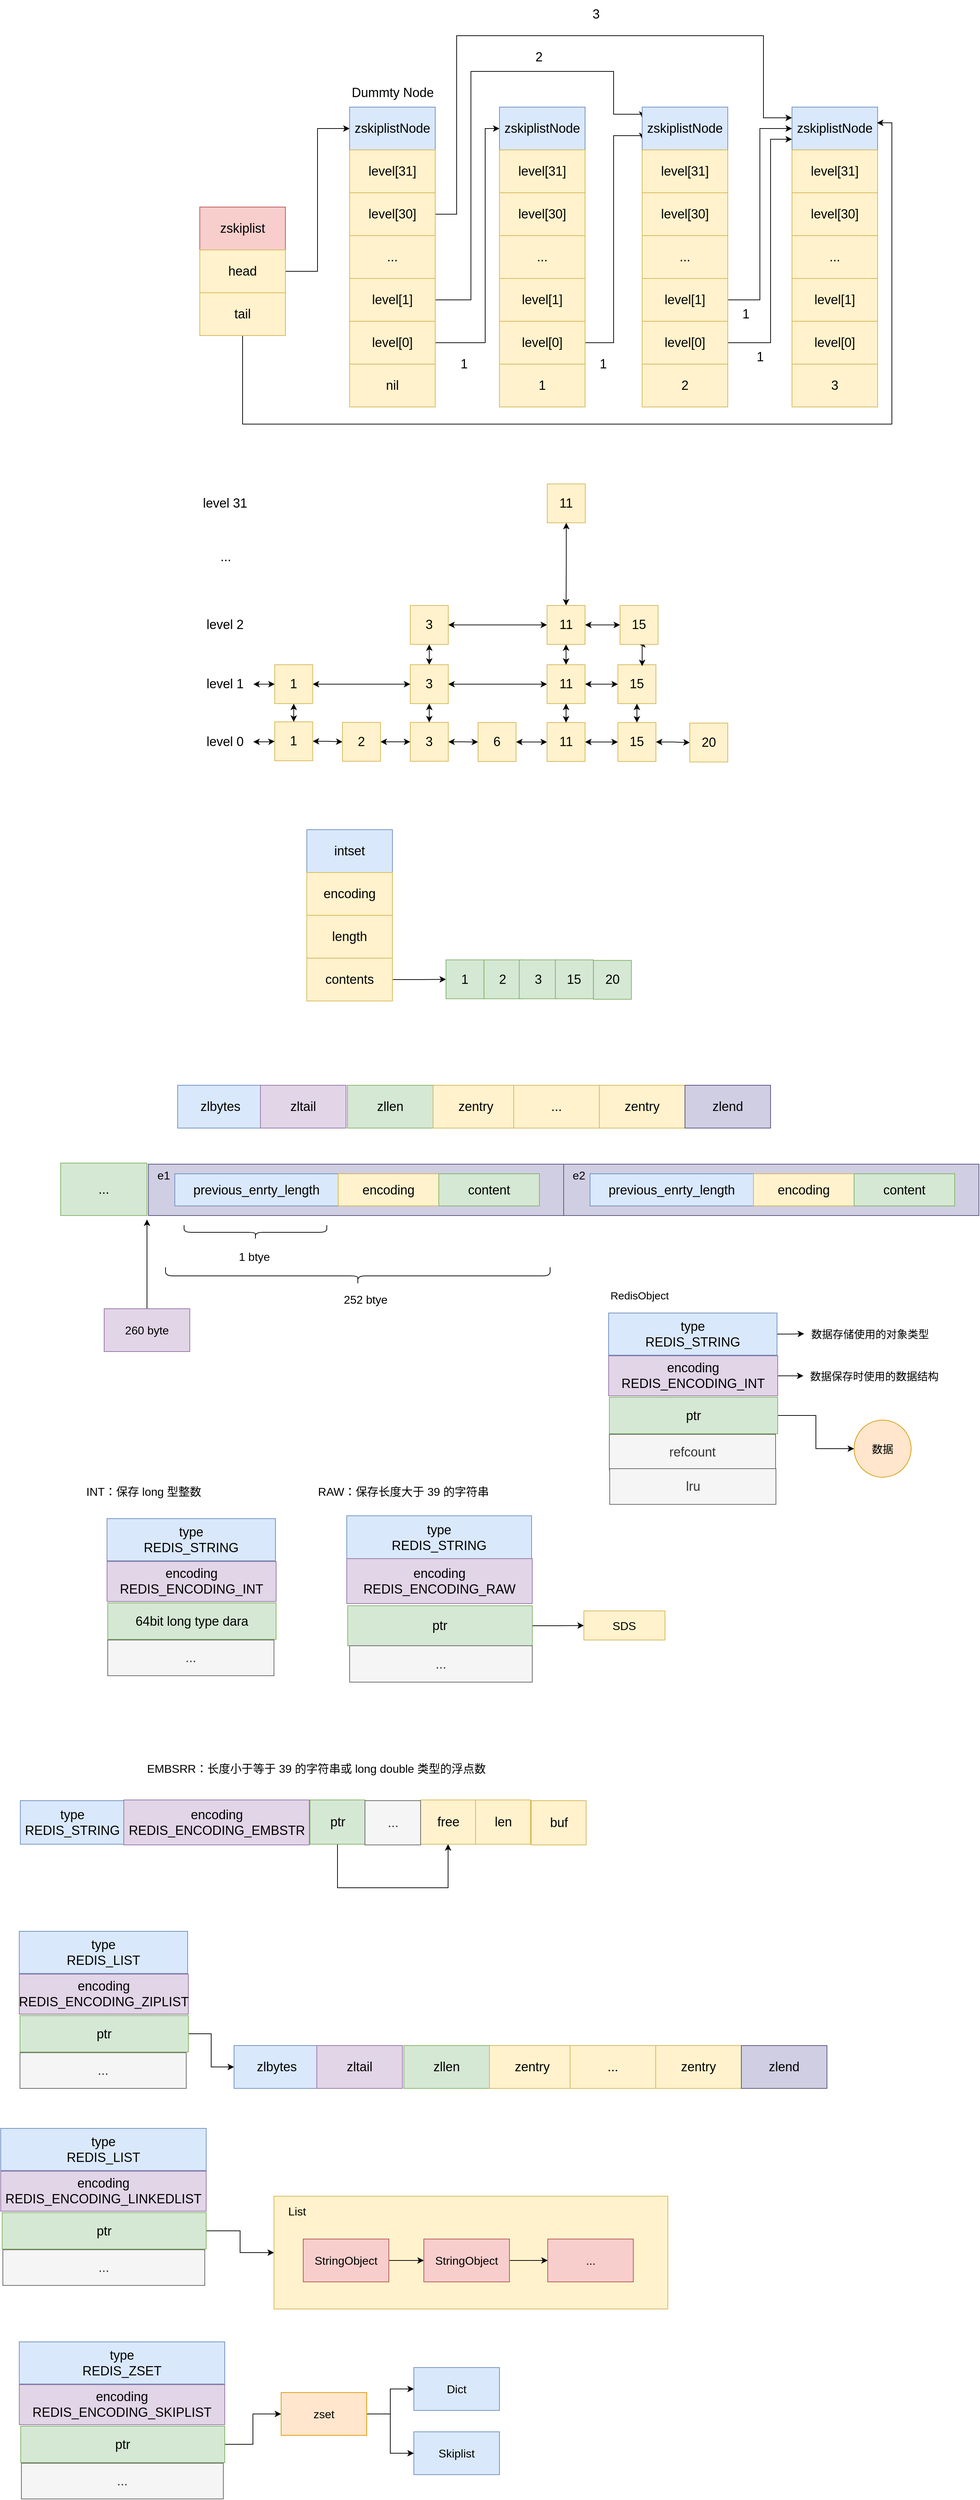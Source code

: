 <mxfile version="20.8.5" type="github">
  <diagram id="ZIAwAXZn9ePerRdKivL6" name="第 1 页">
    <mxGraphModel dx="2087" dy="899" grid="0" gridSize="10" guides="1" tooltips="1" connect="1" arrows="1" fold="1" page="0" pageScale="1" pageWidth="827" pageHeight="1169" math="0" shadow="0">
      <root>
        <mxCell id="0" />
        <mxCell id="1" parent="0" />
        <mxCell id="SnBnLp4Tew6um-3yCa1_-1" value="" style="rounded=0;whiteSpace=wrap;html=1;fillColor=#d0cee2;strokeColor=#56517e;" parent="1" vertex="1">
          <mxGeometry x="118" y="1670.5" width="582" height="72" as="geometry" />
        </mxCell>
        <mxCell id="UshNsqHxdjsS5kSMvI2R-27" style="edgeStyle=orthogonalEdgeStyle;rounded=0;orthogonalLoop=1;jettySize=auto;html=1;entryX=0;entryY=0.5;entryDx=0;entryDy=0;fontSize=18;" parent="1" source="UshNsqHxdjsS5kSMvI2R-106" target="UshNsqHxdjsS5kSMvI2R-2" edge="1">
          <mxGeometry relative="1" as="geometry" />
        </mxCell>
        <mxCell id="UshNsqHxdjsS5kSMvI2R-1" value="&lt;font style=&quot;font-size: 18px;&quot;&gt;zskiplist&lt;/font&gt;" style="rounded=0;whiteSpace=wrap;html=1;fillColor=#f8cecc;strokeColor=#b85450;" parent="1" vertex="1">
          <mxGeometry x="190" y="330" width="120" height="60" as="geometry" />
        </mxCell>
        <mxCell id="UshNsqHxdjsS5kSMvI2R-2" value="&lt;font style=&quot;font-size: 18px;&quot;&gt;zskiplistNode&lt;/font&gt;" style="rounded=0;whiteSpace=wrap;html=1;fillColor=#dae8fc;strokeColor=#6c8ebf;" parent="1" vertex="1">
          <mxGeometry x="400" y="190" width="120" height="60" as="geometry" />
        </mxCell>
        <mxCell id="UshNsqHxdjsS5kSMvI2R-4" value="&lt;font style=&quot;font-size: 18px;&quot;&gt;level[31]&lt;/font&gt;" style="rounded=0;whiteSpace=wrap;html=1;fillColor=#fff2cc;strokeColor=#d6b656;" parent="1" vertex="1">
          <mxGeometry x="400" y="250" width="120" height="60" as="geometry" />
        </mxCell>
        <mxCell id="UshNsqHxdjsS5kSMvI2R-42" style="edgeStyle=orthogonalEdgeStyle;rounded=0;orthogonalLoop=1;jettySize=auto;html=1;entryX=0;entryY=0.25;entryDx=0;entryDy=0;fontSize=18;" parent="1" source="UshNsqHxdjsS5kSMvI2R-5" target="UshNsqHxdjsS5kSMvI2R-31" edge="1">
          <mxGeometry relative="1" as="geometry">
            <Array as="points">
              <mxPoint x="550" y="340" />
              <mxPoint x="550" y="90" />
              <mxPoint x="980" y="90" />
              <mxPoint x="980" y="205" />
            </Array>
          </mxGeometry>
        </mxCell>
        <mxCell id="UshNsqHxdjsS5kSMvI2R-5" value="&lt;font style=&quot;font-size: 18px;&quot;&gt;level[30]&lt;/font&gt;" style="rounded=0;whiteSpace=wrap;html=1;fillColor=#fff2cc;strokeColor=#d6b656;" parent="1" vertex="1">
          <mxGeometry x="400" y="310" width="120" height="60" as="geometry" />
        </mxCell>
        <mxCell id="UshNsqHxdjsS5kSMvI2R-6" value="&lt;font style=&quot;font-size: 18px;&quot;&gt;...&lt;/font&gt;" style="rounded=0;whiteSpace=wrap;html=1;fillColor=#fff2cc;strokeColor=#d6b656;" parent="1" vertex="1">
          <mxGeometry x="400" y="370" width="120" height="60" as="geometry" />
        </mxCell>
        <mxCell id="UshNsqHxdjsS5kSMvI2R-30" style="edgeStyle=orthogonalEdgeStyle;rounded=0;orthogonalLoop=1;jettySize=auto;html=1;entryX=0;entryY=0.25;entryDx=0;entryDy=0;fontSize=18;" parent="1" source="UshNsqHxdjsS5kSMvI2R-7" target="UshNsqHxdjsS5kSMvI2R-19" edge="1">
          <mxGeometry relative="1" as="geometry">
            <Array as="points">
              <mxPoint x="570" y="460" />
              <mxPoint x="570" y="140" />
              <mxPoint x="770" y="140" />
              <mxPoint x="770" y="200" />
              <mxPoint x="830" y="200" />
              <mxPoint x="830" y="195" />
              <mxPoint x="810" y="195" />
            </Array>
          </mxGeometry>
        </mxCell>
        <mxCell id="UshNsqHxdjsS5kSMvI2R-7" value="&lt;font style=&quot;font-size: 18px;&quot;&gt;level[1]&lt;/font&gt;" style="rounded=0;whiteSpace=wrap;html=1;fillColor=#fff2cc;strokeColor=#d6b656;" parent="1" vertex="1">
          <mxGeometry x="400" y="430" width="120" height="60" as="geometry" />
        </mxCell>
        <mxCell id="UshNsqHxdjsS5kSMvI2R-28" style="edgeStyle=orthogonalEdgeStyle;rounded=0;orthogonalLoop=1;jettySize=auto;html=1;fontSize=18;entryX=0;entryY=0.5;entryDx=0;entryDy=0;" parent="1" source="UshNsqHxdjsS5kSMvI2R-8" target="UshNsqHxdjsS5kSMvI2R-11" edge="1">
          <mxGeometry relative="1" as="geometry">
            <Array as="points">
              <mxPoint x="590" y="520" />
              <mxPoint x="590" y="220" />
            </Array>
          </mxGeometry>
        </mxCell>
        <mxCell id="UshNsqHxdjsS5kSMvI2R-8" value="&lt;font style=&quot;font-size: 18px;&quot;&gt;level[0]&lt;/font&gt;" style="rounded=0;whiteSpace=wrap;html=1;fillColor=#fff2cc;strokeColor=#d6b656;" parent="1" vertex="1">
          <mxGeometry x="400" y="490" width="120" height="60" as="geometry" />
        </mxCell>
        <mxCell id="UshNsqHxdjsS5kSMvI2R-9" value="Dummty Node" style="text;html=1;align=center;verticalAlign=middle;resizable=0;points=[];autosize=1;strokeColor=none;fillColor=none;fontSize=18;" parent="1" vertex="1">
          <mxGeometry x="390" y="150" width="140" height="40" as="geometry" />
        </mxCell>
        <mxCell id="UshNsqHxdjsS5kSMvI2R-10" value="&lt;font style=&quot;font-size: 18px;&quot;&gt;nil&lt;/font&gt;" style="rounded=0;whiteSpace=wrap;html=1;fillColor=#fff2cc;strokeColor=#d6b656;" parent="1" vertex="1">
          <mxGeometry x="400" y="550" width="120" height="60" as="geometry" />
        </mxCell>
        <mxCell id="UshNsqHxdjsS5kSMvI2R-11" value="&lt;font style=&quot;font-size: 18px;&quot;&gt;zskiplistNode&lt;/font&gt;" style="rounded=0;whiteSpace=wrap;html=1;fillColor=#dae8fc;strokeColor=#6c8ebf;" parent="1" vertex="1">
          <mxGeometry x="610" y="190" width="120" height="60" as="geometry" />
        </mxCell>
        <mxCell id="UshNsqHxdjsS5kSMvI2R-12" value="&lt;font style=&quot;font-size: 18px;&quot;&gt;level[31]&lt;/font&gt;" style="rounded=0;whiteSpace=wrap;html=1;fillColor=#fff2cc;strokeColor=#d6b656;" parent="1" vertex="1">
          <mxGeometry x="610" y="250" width="120" height="60" as="geometry" />
        </mxCell>
        <mxCell id="UshNsqHxdjsS5kSMvI2R-13" value="&lt;font style=&quot;font-size: 18px;&quot;&gt;level[30]&lt;/font&gt;" style="rounded=0;whiteSpace=wrap;html=1;fillColor=#fff2cc;strokeColor=#d6b656;" parent="1" vertex="1">
          <mxGeometry x="610" y="310" width="120" height="60" as="geometry" />
        </mxCell>
        <mxCell id="UshNsqHxdjsS5kSMvI2R-14" value="&lt;font style=&quot;font-size: 18px;&quot;&gt;...&lt;/font&gt;" style="rounded=0;whiteSpace=wrap;html=1;fillColor=#fff2cc;strokeColor=#d6b656;" parent="1" vertex="1">
          <mxGeometry x="610" y="370" width="120" height="60" as="geometry" />
        </mxCell>
        <mxCell id="UshNsqHxdjsS5kSMvI2R-15" value="&lt;font style=&quot;font-size: 18px;&quot;&gt;level[1]&lt;/font&gt;" style="rounded=0;whiteSpace=wrap;html=1;fillColor=#fff2cc;strokeColor=#d6b656;" parent="1" vertex="1">
          <mxGeometry x="610" y="430" width="120" height="60" as="geometry" />
        </mxCell>
        <mxCell id="UshNsqHxdjsS5kSMvI2R-29" style="edgeStyle=orthogonalEdgeStyle;rounded=0;orthogonalLoop=1;jettySize=auto;html=1;entryX=0;entryY=0.75;entryDx=0;entryDy=0;fontSize=18;" parent="1" source="UshNsqHxdjsS5kSMvI2R-16" target="UshNsqHxdjsS5kSMvI2R-19" edge="1">
          <mxGeometry relative="1" as="geometry">
            <Array as="points">
              <mxPoint x="770" y="520" />
              <mxPoint x="770" y="230" />
              <mxPoint x="830" y="230" />
              <mxPoint x="830" y="225" />
            </Array>
          </mxGeometry>
        </mxCell>
        <mxCell id="UshNsqHxdjsS5kSMvI2R-16" value="&lt;font style=&quot;font-size: 18px;&quot;&gt;level[0]&lt;/font&gt;" style="rounded=0;whiteSpace=wrap;html=1;fillColor=#fff2cc;strokeColor=#d6b656;" parent="1" vertex="1">
          <mxGeometry x="610" y="490" width="120" height="60" as="geometry" />
        </mxCell>
        <mxCell id="UshNsqHxdjsS5kSMvI2R-18" value="&lt;font style=&quot;font-size: 18px;&quot;&gt;1&lt;/font&gt;" style="rounded=0;whiteSpace=wrap;html=1;fillColor=#fff2cc;strokeColor=#d6b656;" parent="1" vertex="1">
          <mxGeometry x="610" y="550" width="120" height="60" as="geometry" />
        </mxCell>
        <mxCell id="UshNsqHxdjsS5kSMvI2R-19" value="&lt;font style=&quot;font-size: 18px;&quot;&gt;zskiplistNode&lt;/font&gt;" style="rounded=0;whiteSpace=wrap;html=1;fillColor=#dae8fc;strokeColor=#6c8ebf;" parent="1" vertex="1">
          <mxGeometry x="810" y="190" width="120" height="60" as="geometry" />
        </mxCell>
        <mxCell id="UshNsqHxdjsS5kSMvI2R-20" value="&lt;font style=&quot;font-size: 18px;&quot;&gt;level[31]&lt;/font&gt;" style="rounded=0;whiteSpace=wrap;html=1;fillColor=#fff2cc;strokeColor=#d6b656;" parent="1" vertex="1">
          <mxGeometry x="810" y="250" width="120" height="60" as="geometry" />
        </mxCell>
        <mxCell id="UshNsqHxdjsS5kSMvI2R-21" value="&lt;font style=&quot;font-size: 18px;&quot;&gt;level[30]&lt;/font&gt;" style="rounded=0;whiteSpace=wrap;html=1;fillColor=#fff2cc;strokeColor=#d6b656;" parent="1" vertex="1">
          <mxGeometry x="810" y="310" width="120" height="60" as="geometry" />
        </mxCell>
        <mxCell id="UshNsqHxdjsS5kSMvI2R-22" value="&lt;font style=&quot;font-size: 18px;&quot;&gt;...&lt;/font&gt;" style="rounded=0;whiteSpace=wrap;html=1;fillColor=#fff2cc;strokeColor=#d6b656;" parent="1" vertex="1">
          <mxGeometry x="810" y="370" width="120" height="60" as="geometry" />
        </mxCell>
        <mxCell id="UshNsqHxdjsS5kSMvI2R-39" style="edgeStyle=orthogonalEdgeStyle;rounded=0;orthogonalLoop=1;jettySize=auto;html=1;fontSize=18;entryX=0;entryY=0.5;entryDx=0;entryDy=0;" parent="1" source="UshNsqHxdjsS5kSMvI2R-23" target="UshNsqHxdjsS5kSMvI2R-31" edge="1">
          <mxGeometry relative="1" as="geometry" />
        </mxCell>
        <mxCell id="UshNsqHxdjsS5kSMvI2R-23" value="&lt;font style=&quot;font-size: 18px;&quot;&gt;level[1]&lt;/font&gt;" style="rounded=0;whiteSpace=wrap;html=1;fillColor=#fff2cc;strokeColor=#d6b656;" parent="1" vertex="1">
          <mxGeometry x="810" y="430" width="120" height="60" as="geometry" />
        </mxCell>
        <mxCell id="UshNsqHxdjsS5kSMvI2R-40" style="edgeStyle=orthogonalEdgeStyle;rounded=0;orthogonalLoop=1;jettySize=auto;html=1;fontSize=18;entryX=0;entryY=0.75;entryDx=0;entryDy=0;" parent="1" source="UshNsqHxdjsS5kSMvI2R-24" target="UshNsqHxdjsS5kSMvI2R-31" edge="1">
          <mxGeometry relative="1" as="geometry">
            <Array as="points">
              <mxPoint x="990" y="520" />
              <mxPoint x="990" y="235" />
            </Array>
          </mxGeometry>
        </mxCell>
        <mxCell id="UshNsqHxdjsS5kSMvI2R-24" value="&lt;font style=&quot;font-size: 18px;&quot;&gt;level[0]&lt;/font&gt;" style="rounded=0;whiteSpace=wrap;html=1;fillColor=#fff2cc;strokeColor=#d6b656;" parent="1" vertex="1">
          <mxGeometry x="810" y="490" width="120" height="60" as="geometry" />
        </mxCell>
        <mxCell id="UshNsqHxdjsS5kSMvI2R-26" value="&lt;font style=&quot;font-size: 18px;&quot;&gt;2&lt;/font&gt;" style="rounded=0;whiteSpace=wrap;html=1;fillColor=#fff2cc;strokeColor=#d6b656;" parent="1" vertex="1">
          <mxGeometry x="810" y="550" width="120" height="60" as="geometry" />
        </mxCell>
        <mxCell id="UshNsqHxdjsS5kSMvI2R-31" value="&lt;font style=&quot;font-size: 18px;&quot;&gt;zskiplistNode&lt;/font&gt;" style="rounded=0;whiteSpace=wrap;html=1;fillColor=#dae8fc;strokeColor=#6c8ebf;" parent="1" vertex="1">
          <mxGeometry x="1020" y="190" width="120" height="60" as="geometry" />
        </mxCell>
        <mxCell id="UshNsqHxdjsS5kSMvI2R-32" value="&lt;font style=&quot;font-size: 18px;&quot;&gt;level[31]&lt;/font&gt;" style="rounded=0;whiteSpace=wrap;html=1;fillColor=#fff2cc;strokeColor=#d6b656;" parent="1" vertex="1">
          <mxGeometry x="1020" y="250" width="120" height="60" as="geometry" />
        </mxCell>
        <mxCell id="UshNsqHxdjsS5kSMvI2R-33" value="&lt;font style=&quot;font-size: 18px;&quot;&gt;level[30]&lt;/font&gt;" style="rounded=0;whiteSpace=wrap;html=1;fillColor=#fff2cc;strokeColor=#d6b656;" parent="1" vertex="1">
          <mxGeometry x="1020" y="310" width="120" height="60" as="geometry" />
        </mxCell>
        <mxCell id="UshNsqHxdjsS5kSMvI2R-34" value="&lt;font style=&quot;font-size: 18px;&quot;&gt;...&lt;/font&gt;" style="rounded=0;whiteSpace=wrap;html=1;fillColor=#fff2cc;strokeColor=#d6b656;" parent="1" vertex="1">
          <mxGeometry x="1020" y="370" width="120" height="60" as="geometry" />
        </mxCell>
        <mxCell id="UshNsqHxdjsS5kSMvI2R-35" value="&lt;font style=&quot;font-size: 18px;&quot;&gt;level[1]&lt;/font&gt;" style="rounded=0;whiteSpace=wrap;html=1;fillColor=#fff2cc;strokeColor=#d6b656;" parent="1" vertex="1">
          <mxGeometry x="1020" y="430" width="120" height="60" as="geometry" />
        </mxCell>
        <mxCell id="UshNsqHxdjsS5kSMvI2R-36" value="&lt;font style=&quot;font-size: 18px;&quot;&gt;level[0]&lt;/font&gt;" style="rounded=0;whiteSpace=wrap;html=1;fillColor=#fff2cc;strokeColor=#d6b656;" parent="1" vertex="1">
          <mxGeometry x="1020" y="490" width="120" height="60" as="geometry" />
        </mxCell>
        <mxCell id="UshNsqHxdjsS5kSMvI2R-38" value="&lt;font style=&quot;font-size: 18px;&quot;&gt;3&lt;/font&gt;" style="rounded=0;whiteSpace=wrap;html=1;fillColor=#fff2cc;strokeColor=#d6b656;" parent="1" vertex="1">
          <mxGeometry x="1020" y="550" width="120" height="60" as="geometry" />
        </mxCell>
        <mxCell id="UshNsqHxdjsS5kSMvI2R-43" value="3" style="text;html=1;align=center;verticalAlign=middle;resizable=0;points=[];autosize=1;strokeColor=none;fillColor=none;fontSize=18;" parent="1" vertex="1">
          <mxGeometry x="730" y="40" width="30" height="40" as="geometry" />
        </mxCell>
        <mxCell id="UshNsqHxdjsS5kSMvI2R-44" value="1" style="text;html=1;align=center;verticalAlign=middle;resizable=0;points=[];autosize=1;strokeColor=none;fillColor=none;fontSize=18;" parent="1" vertex="1">
          <mxGeometry x="545" y="530" width="30" height="40" as="geometry" />
        </mxCell>
        <mxCell id="UshNsqHxdjsS5kSMvI2R-45" value="1" style="text;html=1;align=center;verticalAlign=middle;resizable=0;points=[];autosize=1;strokeColor=none;fillColor=none;fontSize=18;" parent="1" vertex="1">
          <mxGeometry x="740" y="530" width="30" height="40" as="geometry" />
        </mxCell>
        <mxCell id="UshNsqHxdjsS5kSMvI2R-46" value="1" style="text;html=1;align=center;verticalAlign=middle;resizable=0;points=[];autosize=1;strokeColor=none;fillColor=none;fontSize=18;" parent="1" vertex="1">
          <mxGeometry x="960" y="520" width="30" height="40" as="geometry" />
        </mxCell>
        <mxCell id="UshNsqHxdjsS5kSMvI2R-47" value="1" style="text;html=1;align=center;verticalAlign=middle;resizable=0;points=[];autosize=1;strokeColor=none;fillColor=none;fontSize=18;" parent="1" vertex="1">
          <mxGeometry x="940" y="460" width="30" height="40" as="geometry" />
        </mxCell>
        <mxCell id="UshNsqHxdjsS5kSMvI2R-48" value="2" style="text;html=1;align=center;verticalAlign=middle;resizable=0;points=[];autosize=1;strokeColor=none;fillColor=none;fontSize=18;" parent="1" vertex="1">
          <mxGeometry x="650" y="100" width="30" height="40" as="geometry" />
        </mxCell>
        <mxCell id="UshNsqHxdjsS5kSMvI2R-64" value="" style="edgeStyle=orthogonalEdgeStyle;rounded=0;orthogonalLoop=1;jettySize=auto;html=1;fontSize=18;startArrow=classic;startFill=1;" parent="1" source="UshNsqHxdjsS5kSMvI2R-50" target="UshNsqHxdjsS5kSMvI2R-57" edge="1">
          <mxGeometry relative="1" as="geometry" />
        </mxCell>
        <mxCell id="UshNsqHxdjsS5kSMvI2R-50" value="&lt;font style=&quot;font-size: 18px;&quot;&gt;1&lt;/font&gt;" style="rounded=0;whiteSpace=wrap;html=1;fillColor=#fff2cc;strokeColor=#d6b656;" parent="1" vertex="1">
          <mxGeometry x="295" y="1051" width="53.29" height="54.5" as="geometry" />
        </mxCell>
        <mxCell id="UshNsqHxdjsS5kSMvI2R-51" value="level 31" style="text;html=1;align=center;verticalAlign=middle;resizable=0;points=[];autosize=1;strokeColor=none;fillColor=none;fontSize=18;" parent="1" vertex="1">
          <mxGeometry x="180" y="725" width="90" height="40" as="geometry" />
        </mxCell>
        <mxCell id="UshNsqHxdjsS5kSMvI2R-52" value="..." style="text;html=1;align=center;verticalAlign=middle;resizable=0;points=[];autosize=1;strokeColor=none;fillColor=none;fontSize=18;" parent="1" vertex="1">
          <mxGeometry x="209" y="803" width="33" height="34" as="geometry" />
        </mxCell>
        <mxCell id="UshNsqHxdjsS5kSMvI2R-54" value="level 2" style="text;html=1;align=center;verticalAlign=middle;resizable=0;points=[];autosize=1;strokeColor=none;fillColor=none;fontSize=18;" parent="1" vertex="1">
          <mxGeometry x="185" y="895.25" width="80" height="40" as="geometry" />
        </mxCell>
        <mxCell id="UshNsqHxdjsS5kSMvI2R-85" value="" style="edgeStyle=orthogonalEdgeStyle;rounded=0;orthogonalLoop=1;jettySize=auto;html=1;fontSize=18;startArrow=classic;startFill=1;" parent="1" source="UshNsqHxdjsS5kSMvI2R-55" target="UshNsqHxdjsS5kSMvI2R-80" edge="1">
          <mxGeometry relative="1" as="geometry" />
        </mxCell>
        <mxCell id="UshNsqHxdjsS5kSMvI2R-55" value="level 1" style="text;html=1;align=center;verticalAlign=middle;resizable=0;points=[];autosize=1;strokeColor=none;fillColor=none;fontSize=18;" parent="1" vertex="1">
          <mxGeometry x="185" y="978.25" width="80" height="40" as="geometry" />
        </mxCell>
        <mxCell id="UshNsqHxdjsS5kSMvI2R-86" value="" style="edgeStyle=orthogonalEdgeStyle;rounded=0;orthogonalLoop=1;jettySize=auto;html=1;fontSize=18;startArrow=classic;startFill=1;" parent="1" source="UshNsqHxdjsS5kSMvI2R-56" target="UshNsqHxdjsS5kSMvI2R-50" edge="1">
          <mxGeometry relative="1" as="geometry" />
        </mxCell>
        <mxCell id="UshNsqHxdjsS5kSMvI2R-56" value="level 0" style="text;html=1;align=center;verticalAlign=middle;resizable=0;points=[];autosize=1;strokeColor=none;fillColor=none;fontSize=18;" parent="1" vertex="1">
          <mxGeometry x="185" y="1059" width="80" height="40" as="geometry" />
        </mxCell>
        <mxCell id="UshNsqHxdjsS5kSMvI2R-65" value="" style="edgeStyle=orthogonalEdgeStyle;rounded=0;orthogonalLoop=1;jettySize=auto;html=1;fontSize=18;startArrow=classic;startFill=1;" parent="1" source="UshNsqHxdjsS5kSMvI2R-57" target="UshNsqHxdjsS5kSMvI2R-58" edge="1">
          <mxGeometry relative="1" as="geometry" />
        </mxCell>
        <mxCell id="UshNsqHxdjsS5kSMvI2R-57" value="&lt;font style=&quot;font-size: 18px;&quot;&gt;2&lt;/font&gt;" style="rounded=0;whiteSpace=wrap;html=1;fillColor=#fff2cc;strokeColor=#d6b656;" parent="1" vertex="1">
          <mxGeometry x="390" y="1051.75" width="53.29" height="54.5" as="geometry" />
        </mxCell>
        <mxCell id="UshNsqHxdjsS5kSMvI2R-66" value="" style="edgeStyle=orthogonalEdgeStyle;rounded=0;orthogonalLoop=1;jettySize=auto;html=1;fontSize=18;startArrow=classic;startFill=1;" parent="1" source="UshNsqHxdjsS5kSMvI2R-58" target="UshNsqHxdjsS5kSMvI2R-60" edge="1">
          <mxGeometry relative="1" as="geometry" />
        </mxCell>
        <mxCell id="UshNsqHxdjsS5kSMvI2R-58" value="&lt;font style=&quot;font-size: 18px;&quot;&gt;3&lt;/font&gt;" style="rounded=0;whiteSpace=wrap;html=1;fillColor=#fff2cc;strokeColor=#d6b656;" parent="1" vertex="1">
          <mxGeometry x="485" y="1051.75" width="53.29" height="54.5" as="geometry" />
        </mxCell>
        <mxCell id="UshNsqHxdjsS5kSMvI2R-67" value="" style="edgeStyle=orthogonalEdgeStyle;rounded=0;orthogonalLoop=1;jettySize=auto;html=1;fontSize=18;startArrow=classic;startFill=1;" parent="1" source="UshNsqHxdjsS5kSMvI2R-60" target="UshNsqHxdjsS5kSMvI2R-61" edge="1">
          <mxGeometry relative="1" as="geometry" />
        </mxCell>
        <mxCell id="UshNsqHxdjsS5kSMvI2R-60" value="&lt;font style=&quot;font-size: 18px;&quot;&gt;6&lt;/font&gt;" style="rounded=0;whiteSpace=wrap;html=1;fillColor=#fff2cc;strokeColor=#d6b656;" parent="1" vertex="1">
          <mxGeometry x="580" y="1052" width="53.29" height="54.5" as="geometry" />
        </mxCell>
        <mxCell id="UshNsqHxdjsS5kSMvI2R-68" value="" style="edgeStyle=orthogonalEdgeStyle;rounded=0;orthogonalLoop=1;jettySize=auto;html=1;fontSize=18;startArrow=classic;startFill=1;" parent="1" source="UshNsqHxdjsS5kSMvI2R-61" target="UshNsqHxdjsS5kSMvI2R-62" edge="1">
          <mxGeometry relative="1" as="geometry" />
        </mxCell>
        <mxCell id="UshNsqHxdjsS5kSMvI2R-61" value="&lt;font style=&quot;font-size: 18px;&quot;&gt;11&lt;/font&gt;" style="rounded=0;whiteSpace=wrap;html=1;fillColor=#fff2cc;strokeColor=#d6b656;" parent="1" vertex="1">
          <mxGeometry x="676.71" y="1052" width="53.29" height="54.5" as="geometry" />
        </mxCell>
        <mxCell id="UshNsqHxdjsS5kSMvI2R-69" value="" style="edgeStyle=orthogonalEdgeStyle;rounded=0;orthogonalLoop=1;jettySize=auto;html=1;fontSize=18;startArrow=classic;startFill=1;" parent="1" source="UshNsqHxdjsS5kSMvI2R-62" target="UshNsqHxdjsS5kSMvI2R-63" edge="1">
          <mxGeometry relative="1" as="geometry" />
        </mxCell>
        <mxCell id="UshNsqHxdjsS5kSMvI2R-62" value="&lt;font style=&quot;font-size: 18px;&quot;&gt;15&lt;/font&gt;" style="rounded=0;whiteSpace=wrap;html=1;fillColor=#fff2cc;strokeColor=#d6b656;" parent="1" vertex="1">
          <mxGeometry x="776" y="1052" width="53.29" height="54.5" as="geometry" />
        </mxCell>
        <mxCell id="UshNsqHxdjsS5kSMvI2R-63" value="&lt;font style=&quot;font-size: 18px;&quot;&gt;20&lt;/font&gt;" style="rounded=0;whiteSpace=wrap;html=1;fillColor=#fff2cc;strokeColor=#d6b656;" parent="1" vertex="1">
          <mxGeometry x="876.71" y="1052.75" width="53.29" height="54.5" as="geometry" />
        </mxCell>
        <mxCell id="UshNsqHxdjsS5kSMvI2R-88" style="edgeStyle=orthogonalEdgeStyle;rounded=0;orthogonalLoop=1;jettySize=auto;html=1;fontSize=18;startArrow=classic;startFill=1;" parent="1" source="UshNsqHxdjsS5kSMvI2R-78" target="UshNsqHxdjsS5kSMvI2R-81" edge="1">
          <mxGeometry relative="1" as="geometry" />
        </mxCell>
        <mxCell id="UshNsqHxdjsS5kSMvI2R-91" value="" style="edgeStyle=orthogonalEdgeStyle;rounded=0;orthogonalLoop=1;jettySize=auto;html=1;fontSize=18;startArrow=classic;startFill=1;" parent="1" source="UshNsqHxdjsS5kSMvI2R-78" target="UshNsqHxdjsS5kSMvI2R-58" edge="1">
          <mxGeometry relative="1" as="geometry" />
        </mxCell>
        <mxCell id="UshNsqHxdjsS5kSMvI2R-78" value="&lt;font style=&quot;font-size: 18px;&quot;&gt;3&lt;/font&gt;" style="rounded=0;whiteSpace=wrap;html=1;fillColor=#fff2cc;strokeColor=#d6b656;" parent="1" vertex="1">
          <mxGeometry x="485" y="971" width="53.29" height="54.5" as="geometry" />
        </mxCell>
        <mxCell id="UshNsqHxdjsS5kSMvI2R-87" style="edgeStyle=orthogonalEdgeStyle;rounded=0;orthogonalLoop=1;jettySize=auto;html=1;fontSize=18;startArrow=classic;startFill=1;" parent="1" source="UshNsqHxdjsS5kSMvI2R-80" target="UshNsqHxdjsS5kSMvI2R-78" edge="1">
          <mxGeometry relative="1" as="geometry" />
        </mxCell>
        <mxCell id="UshNsqHxdjsS5kSMvI2R-90" value="" style="edgeStyle=orthogonalEdgeStyle;rounded=0;orthogonalLoop=1;jettySize=auto;html=1;fontSize=18;startArrow=classic;startFill=1;" parent="1" source="UshNsqHxdjsS5kSMvI2R-80" target="UshNsqHxdjsS5kSMvI2R-50" edge="1">
          <mxGeometry relative="1" as="geometry" />
        </mxCell>
        <mxCell id="UshNsqHxdjsS5kSMvI2R-80" value="&lt;font style=&quot;font-size: 18px;&quot;&gt;1&lt;/font&gt;" style="rounded=0;whiteSpace=wrap;html=1;fillColor=#fff2cc;strokeColor=#d6b656;" parent="1" vertex="1">
          <mxGeometry x="295" y="971" width="53.29" height="54.5" as="geometry" />
        </mxCell>
        <mxCell id="UshNsqHxdjsS5kSMvI2R-89" style="edgeStyle=orthogonalEdgeStyle;rounded=0;orthogonalLoop=1;jettySize=auto;html=1;entryX=0;entryY=0.5;entryDx=0;entryDy=0;fontSize=18;startArrow=classic;startFill=1;" parent="1" source="UshNsqHxdjsS5kSMvI2R-81" target="UshNsqHxdjsS5kSMvI2R-83" edge="1">
          <mxGeometry relative="1" as="geometry" />
        </mxCell>
        <mxCell id="UshNsqHxdjsS5kSMvI2R-92" value="" style="edgeStyle=orthogonalEdgeStyle;rounded=0;orthogonalLoop=1;jettySize=auto;html=1;fontSize=18;startArrow=classic;startFill=1;" parent="1" source="UshNsqHxdjsS5kSMvI2R-81" target="UshNsqHxdjsS5kSMvI2R-61" edge="1">
          <mxGeometry relative="1" as="geometry" />
        </mxCell>
        <mxCell id="UshNsqHxdjsS5kSMvI2R-81" value="&lt;font style=&quot;font-size: 18px;&quot;&gt;11&lt;/font&gt;" style="rounded=0;whiteSpace=wrap;html=1;fillColor=#fff2cc;strokeColor=#d6b656;" parent="1" vertex="1">
          <mxGeometry x="676.71" y="971" width="53.29" height="54.5" as="geometry" />
        </mxCell>
        <mxCell id="UshNsqHxdjsS5kSMvI2R-93" value="" style="edgeStyle=orthogonalEdgeStyle;rounded=0;orthogonalLoop=1;jettySize=auto;html=1;fontSize=18;startArrow=classic;startFill=1;" parent="1" source="UshNsqHxdjsS5kSMvI2R-83" target="UshNsqHxdjsS5kSMvI2R-62" edge="1">
          <mxGeometry relative="1" as="geometry" />
        </mxCell>
        <mxCell id="UshNsqHxdjsS5kSMvI2R-83" value="&lt;font style=&quot;font-size: 18px;&quot;&gt;15&lt;/font&gt;" style="rounded=0;whiteSpace=wrap;html=1;fillColor=#fff2cc;strokeColor=#d6b656;" parent="1" vertex="1">
          <mxGeometry x="776" y="971" width="53.29" height="54.5" as="geometry" />
        </mxCell>
        <mxCell id="UshNsqHxdjsS5kSMvI2R-98" style="edgeStyle=orthogonalEdgeStyle;rounded=0;orthogonalLoop=1;jettySize=auto;html=1;fontSize=18;startArrow=classic;startFill=1;" parent="1" source="UshNsqHxdjsS5kSMvI2R-94" target="UshNsqHxdjsS5kSMvI2R-96" edge="1">
          <mxGeometry relative="1" as="geometry" />
        </mxCell>
        <mxCell id="UshNsqHxdjsS5kSMvI2R-102" style="edgeStyle=orthogonalEdgeStyle;rounded=0;orthogonalLoop=1;jettySize=auto;html=1;fontSize=18;startArrow=classic;startFill=1;" parent="1" source="UshNsqHxdjsS5kSMvI2R-94" target="UshNsqHxdjsS5kSMvI2R-78" edge="1">
          <mxGeometry relative="1" as="geometry" />
        </mxCell>
        <mxCell id="UshNsqHxdjsS5kSMvI2R-94" value="&lt;font style=&quot;font-size: 18px;&quot;&gt;3&lt;/font&gt;" style="rounded=0;whiteSpace=wrap;html=1;fillColor=#fff2cc;strokeColor=#d6b656;" parent="1" vertex="1">
          <mxGeometry x="485" y="888" width="53.29" height="54.5" as="geometry" />
        </mxCell>
        <mxCell id="UshNsqHxdjsS5kSMvI2R-99" style="edgeStyle=orthogonalEdgeStyle;rounded=0;orthogonalLoop=1;jettySize=auto;html=1;fontSize=18;startArrow=classic;startFill=1;" parent="1" source="UshNsqHxdjsS5kSMvI2R-96" target="UshNsqHxdjsS5kSMvI2R-97" edge="1">
          <mxGeometry relative="1" as="geometry" />
        </mxCell>
        <mxCell id="UshNsqHxdjsS5kSMvI2R-101" style="edgeStyle=orthogonalEdgeStyle;rounded=0;orthogonalLoop=1;jettySize=auto;html=1;fontSize=18;startArrow=classic;startFill=1;" parent="1" source="UshNsqHxdjsS5kSMvI2R-96" target="UshNsqHxdjsS5kSMvI2R-81" edge="1">
          <mxGeometry relative="1" as="geometry" />
        </mxCell>
        <mxCell id="UshNsqHxdjsS5kSMvI2R-96" value="&lt;font style=&quot;font-size: 18px;&quot;&gt;11&lt;/font&gt;" style="rounded=0;whiteSpace=wrap;html=1;fillColor=#fff2cc;strokeColor=#d6b656;" parent="1" vertex="1">
          <mxGeometry x="676.71" y="888" width="53.29" height="54.5" as="geometry" />
        </mxCell>
        <mxCell id="UshNsqHxdjsS5kSMvI2R-100" style="edgeStyle=orthogonalEdgeStyle;rounded=0;orthogonalLoop=1;jettySize=auto;html=1;exitX=0.5;exitY=1;exitDx=0;exitDy=0;entryX=0.638;entryY=0.037;entryDx=0;entryDy=0;entryPerimeter=0;fontSize=18;startArrow=classic;startFill=1;" parent="1" source="UshNsqHxdjsS5kSMvI2R-97" target="UshNsqHxdjsS5kSMvI2R-83" edge="1">
          <mxGeometry relative="1" as="geometry" />
        </mxCell>
        <mxCell id="UshNsqHxdjsS5kSMvI2R-97" value="&lt;font style=&quot;font-size: 18px;&quot;&gt;15&lt;/font&gt;" style="rounded=0;whiteSpace=wrap;html=1;fillColor=#fff2cc;strokeColor=#d6b656;" parent="1" vertex="1">
          <mxGeometry x="779" y="888" width="53.29" height="54.5" as="geometry" />
        </mxCell>
        <mxCell id="UshNsqHxdjsS5kSMvI2R-104" style="edgeStyle=orthogonalEdgeStyle;rounded=0;orthogonalLoop=1;jettySize=auto;html=1;entryX=0.5;entryY=0;entryDx=0;entryDy=0;fontSize=18;startArrow=classic;startFill=1;" parent="1" source="UshNsqHxdjsS5kSMvI2R-103" target="UshNsqHxdjsS5kSMvI2R-96" edge="1">
          <mxGeometry relative="1" as="geometry" />
        </mxCell>
        <mxCell id="UshNsqHxdjsS5kSMvI2R-103" value="&lt;font style=&quot;font-size: 18px;&quot;&gt;11&lt;/font&gt;" style="rounded=0;whiteSpace=wrap;html=1;fillColor=#fff2cc;strokeColor=#d6b656;" parent="1" vertex="1">
          <mxGeometry x="677" y="717.75" width="53.29" height="54.5" as="geometry" />
        </mxCell>
        <mxCell id="UshNsqHxdjsS5kSMvI2R-106" value="&lt;font style=&quot;font-size: 18px;&quot;&gt;head&lt;/font&gt;" style="rounded=0;whiteSpace=wrap;html=1;fillColor=#fff2cc;strokeColor=#d6b656;" parent="1" vertex="1">
          <mxGeometry x="190" y="390" width="120" height="60" as="geometry" />
        </mxCell>
        <mxCell id="UshNsqHxdjsS5kSMvI2R-109" style="edgeStyle=orthogonalEdgeStyle;rounded=0;orthogonalLoop=1;jettySize=auto;html=1;entryX=0.992;entryY=0.367;entryDx=0;entryDy=0;entryPerimeter=0;fontSize=18;startArrow=none;startFill=0;" parent="1" source="UshNsqHxdjsS5kSMvI2R-107" target="UshNsqHxdjsS5kSMvI2R-31" edge="1">
          <mxGeometry relative="1" as="geometry">
            <Array as="points">
              <mxPoint x="250" y="634" />
              <mxPoint x="1160" y="634" />
              <mxPoint x="1160" y="212" />
            </Array>
          </mxGeometry>
        </mxCell>
        <mxCell id="UshNsqHxdjsS5kSMvI2R-107" value="&lt;font style=&quot;font-size: 18px;&quot;&gt;tail&lt;/font&gt;" style="rounded=0;whiteSpace=wrap;html=1;fillColor=#fff2cc;strokeColor=#d6b656;" parent="1" vertex="1">
          <mxGeometry x="190" y="450" width="120" height="60" as="geometry" />
        </mxCell>
        <mxCell id="gjb0lOqH7ImPk5u6-Pmm-1" value="&lt;span style=&quot;font-size: 18px;&quot;&gt;intset&lt;/span&gt;" style="rounded=0;whiteSpace=wrap;html=1;fillColor=#dae8fc;strokeColor=#6c8ebf;" parent="1" vertex="1">
          <mxGeometry x="340" y="1202" width="120" height="60" as="geometry" />
        </mxCell>
        <mxCell id="gjb0lOqH7ImPk5u6-Pmm-2" value="&lt;span style=&quot;font-size: 18px;&quot;&gt;encoding&lt;/span&gt;" style="rounded=0;whiteSpace=wrap;html=1;fillColor=#fff2cc;strokeColor=#d6b656;" parent="1" vertex="1">
          <mxGeometry x="340" y="1262" width="120" height="60" as="geometry" />
        </mxCell>
        <mxCell id="gjb0lOqH7ImPk5u6-Pmm-3" value="&lt;span style=&quot;font-size: 18px;&quot;&gt;length&lt;/span&gt;" style="rounded=0;whiteSpace=wrap;html=1;fillColor=#fff2cc;strokeColor=#d6b656;" parent="1" vertex="1">
          <mxGeometry x="340" y="1322" width="120" height="60" as="geometry" />
        </mxCell>
        <mxCell id="gjb0lOqH7ImPk5u6-Pmm-11" style="edgeStyle=orthogonalEdgeStyle;rounded=0;orthogonalLoop=1;jettySize=auto;html=1;entryX=0;entryY=0.5;entryDx=0;entryDy=0;" parent="1" source="gjb0lOqH7ImPk5u6-Pmm-4" target="gjb0lOqH7ImPk5u6-Pmm-6" edge="1">
          <mxGeometry relative="1" as="geometry" />
        </mxCell>
        <mxCell id="gjb0lOqH7ImPk5u6-Pmm-4" value="&lt;font style=&quot;font-size: 18px;&quot;&gt;contents&lt;/font&gt;" style="rounded=0;whiteSpace=wrap;html=1;fillColor=#fff2cc;strokeColor=#d6b656;" parent="1" vertex="1">
          <mxGeometry x="340" y="1382" width="120" height="60" as="geometry" />
        </mxCell>
        <mxCell id="gjb0lOqH7ImPk5u6-Pmm-6" value="&lt;font style=&quot;font-size: 18px;&quot;&gt;1&lt;/font&gt;" style="rounded=0;whiteSpace=wrap;html=1;fillColor=#d5e8d4;strokeColor=#82b366;" parent="1" vertex="1">
          <mxGeometry x="535.07" y="1384.38" width="53.29" height="54.5" as="geometry" />
        </mxCell>
        <mxCell id="gjb0lOqH7ImPk5u6-Pmm-7" value="&lt;font style=&quot;font-size: 18px;&quot;&gt;2&lt;/font&gt;" style="rounded=0;whiteSpace=wrap;html=1;fillColor=#d5e8d4;strokeColor=#82b366;" parent="1" vertex="1">
          <mxGeometry x="588.36" y="1384.38" width="53.29" height="54.5" as="geometry" />
        </mxCell>
        <mxCell id="gjb0lOqH7ImPk5u6-Pmm-8" value="&lt;font style=&quot;font-size: 18px;&quot;&gt;3&lt;/font&gt;" style="rounded=0;whiteSpace=wrap;html=1;fillColor=#d5e8d4;strokeColor=#82b366;" parent="1" vertex="1">
          <mxGeometry x="637.71" y="1384.38" width="53.29" height="54.5" as="geometry" />
        </mxCell>
        <mxCell id="gjb0lOqH7ImPk5u6-Pmm-9" value="&lt;font style=&quot;font-size: 18px;&quot;&gt;20&lt;/font&gt;" style="rounded=0;whiteSpace=wrap;html=1;fillColor=#d5e8d4;strokeColor=#82b366;" parent="1" vertex="1">
          <mxGeometry x="741.65" y="1385.13" width="53.29" height="54.5" as="geometry" />
        </mxCell>
        <mxCell id="gjb0lOqH7ImPk5u6-Pmm-10" value="&lt;font style=&quot;font-size: 18px;&quot;&gt;15&lt;/font&gt;" style="rounded=0;whiteSpace=wrap;html=1;fillColor=#d5e8d4;strokeColor=#82b366;" parent="1" vertex="1">
          <mxGeometry x="688.36" y="1384.38" width="53.29" height="54.5" as="geometry" />
        </mxCell>
        <mxCell id="gjb0lOqH7ImPk5u6-Pmm-17" value="&lt;font style=&quot;font-size: 18px;&quot;&gt;zlbytes&lt;/font&gt;" style="rounded=0;whiteSpace=wrap;html=1;fillColor=#dae8fc;strokeColor=#6c8ebf;" parent="1" vertex="1">
          <mxGeometry x="159" y="1560" width="120" height="60" as="geometry" />
        </mxCell>
        <mxCell id="gjb0lOqH7ImPk5u6-Pmm-18" value="&lt;font style=&quot;font-size: 18px;&quot;&gt;zltail&lt;/font&gt;" style="rounded=0;whiteSpace=wrap;html=1;fillColor=#e1d5e7;strokeColor=#9673a6;" parent="1" vertex="1">
          <mxGeometry x="275" y="1560" width="120" height="60" as="geometry" />
        </mxCell>
        <mxCell id="gjb0lOqH7ImPk5u6-Pmm-19" value="&lt;font style=&quot;font-size: 18px;&quot;&gt;zllen&lt;/font&gt;" style="rounded=0;whiteSpace=wrap;html=1;fillColor=#d5e8d4;strokeColor=#82b366;" parent="1" vertex="1">
          <mxGeometry x="397" y="1560" width="120" height="60" as="geometry" />
        </mxCell>
        <mxCell id="gjb0lOqH7ImPk5u6-Pmm-20" value="&lt;font style=&quot;font-size: 18px;&quot;&gt;zentry&lt;/font&gt;" style="rounded=0;whiteSpace=wrap;html=1;fillColor=#fff2cc;strokeColor=#d6b656;" parent="1" vertex="1">
          <mxGeometry x="517" y="1560" width="120" height="60" as="geometry" />
        </mxCell>
        <mxCell id="gjb0lOqH7ImPk5u6-Pmm-21" value="&lt;font style=&quot;font-size: 18px;&quot;&gt;...&lt;/font&gt;" style="rounded=0;whiteSpace=wrap;html=1;fillColor=#fff2cc;strokeColor=#d6b656;" parent="1" vertex="1">
          <mxGeometry x="630" y="1560" width="120" height="60" as="geometry" />
        </mxCell>
        <mxCell id="gjb0lOqH7ImPk5u6-Pmm-22" value="&lt;font style=&quot;font-size: 18px;&quot;&gt;zentry&lt;/font&gt;" style="rounded=0;whiteSpace=wrap;html=1;fillColor=#fff2cc;strokeColor=#d6b656;" parent="1" vertex="1">
          <mxGeometry x="750" y="1560" width="120" height="60" as="geometry" />
        </mxCell>
        <mxCell id="gjb0lOqH7ImPk5u6-Pmm-23" value="&lt;font style=&quot;font-size: 18px;&quot;&gt;zlend&lt;/font&gt;" style="rounded=0;whiteSpace=wrap;html=1;fillColor=#d0cee2;strokeColor=#56517e;" parent="1" vertex="1">
          <mxGeometry x="870" y="1560" width="120" height="60" as="geometry" />
        </mxCell>
        <mxCell id="gjb0lOqH7ImPk5u6-Pmm-24" value="&lt;span style=&quot;font-size: 18px;&quot;&gt;previous_enrty_length&lt;/span&gt;" style="rounded=0;whiteSpace=wrap;html=1;fillColor=#dae8fc;strokeColor=#6c8ebf;" parent="1" vertex="1">
          <mxGeometry x="155" y="1684" width="229" height="45" as="geometry" />
        </mxCell>
        <mxCell id="gjb0lOqH7ImPk5u6-Pmm-25" value="&lt;span style=&quot;font-size: 18px;&quot;&gt;encoding&lt;/span&gt;" style="rounded=0;whiteSpace=wrap;html=1;fillColor=#fff2cc;strokeColor=#d6b656;" parent="1" vertex="1">
          <mxGeometry x="384" y="1684" width="141" height="45" as="geometry" />
        </mxCell>
        <mxCell id="gjb0lOqH7ImPk5u6-Pmm-26" value="&lt;span style=&quot;font-size: 18px;&quot;&gt;content&lt;/span&gt;" style="rounded=0;whiteSpace=wrap;html=1;fillColor=#d5e8d4;strokeColor=#82b366;" parent="1" vertex="1">
          <mxGeometry x="525" y="1684" width="141" height="45" as="geometry" />
        </mxCell>
        <mxCell id="SnBnLp4Tew6um-3yCa1_-2" value="&lt;font style=&quot;font-size: 16px;&quot;&gt;e1&lt;/font&gt;" style="text;html=1;align=center;verticalAlign=middle;resizable=0;points=[];autosize=1;strokeColor=none;fillColor=none;" parent="1" vertex="1">
          <mxGeometry x="121" y="1670.5" width="36" height="31" as="geometry" />
        </mxCell>
        <mxCell id="SnBnLp4Tew6um-3yCa1_-3" value="" style="rounded=0;whiteSpace=wrap;html=1;fillColor=#d0cee2;strokeColor=#56517e;" parent="1" vertex="1">
          <mxGeometry x="700" y="1670.5" width="582" height="72" as="geometry" />
        </mxCell>
        <mxCell id="SnBnLp4Tew6um-3yCa1_-4" value="&lt;span style=&quot;font-size: 18px;&quot;&gt;previous_enrty_length&lt;/span&gt;" style="rounded=0;whiteSpace=wrap;html=1;fillColor=#dae8fc;strokeColor=#6c8ebf;" parent="1" vertex="1">
          <mxGeometry x="737" y="1684" width="229" height="45" as="geometry" />
        </mxCell>
        <mxCell id="SnBnLp4Tew6um-3yCa1_-5" value="&lt;span style=&quot;font-size: 18px;&quot;&gt;encoding&lt;/span&gt;" style="rounded=0;whiteSpace=wrap;html=1;fillColor=#fff2cc;strokeColor=#d6b656;" parent="1" vertex="1">
          <mxGeometry x="966" y="1684" width="141" height="45" as="geometry" />
        </mxCell>
        <mxCell id="SnBnLp4Tew6um-3yCa1_-6" value="&lt;span style=&quot;font-size: 18px;&quot;&gt;content&lt;/span&gt;" style="rounded=0;whiteSpace=wrap;html=1;fillColor=#d5e8d4;strokeColor=#82b366;" parent="1" vertex="1">
          <mxGeometry x="1107" y="1684" width="141" height="45" as="geometry" />
        </mxCell>
        <mxCell id="SnBnLp4Tew6um-3yCa1_-7" value="&lt;font style=&quot;font-size: 16px;&quot;&gt;e2&lt;/font&gt;" style="text;html=1;align=center;verticalAlign=middle;resizable=0;points=[];autosize=1;strokeColor=none;fillColor=none;" parent="1" vertex="1">
          <mxGeometry x="703" y="1670.5" width="36" height="31" as="geometry" />
        </mxCell>
        <mxCell id="SnBnLp4Tew6um-3yCa1_-8" value="&lt;font style=&quot;font-size: 18px;&quot;&gt;...&lt;/font&gt;" style="rounded=0;whiteSpace=wrap;html=1;fillColor=#d5e8d4;strokeColor=#82b366;" parent="1" vertex="1">
          <mxGeometry x="-5" y="1669" width="121" height="73.5" as="geometry" />
        </mxCell>
        <mxCell id="SnBnLp4Tew6um-3yCa1_-9" value="" style="shape=curlyBracket;whiteSpace=wrap;html=1;rounded=1;flipH=1;labelPosition=right;verticalLabelPosition=middle;align=left;verticalAlign=middle;fontSize=16;direction=north;" parent="1" vertex="1">
          <mxGeometry x="168" y="1756" width="200" height="20" as="geometry" />
        </mxCell>
        <mxCell id="SnBnLp4Tew6um-3yCa1_-10" value="1 btye" style="text;html=1;align=center;verticalAlign=middle;resizable=0;points=[];autosize=1;strokeColor=none;fillColor=none;fontSize=16;" parent="1" vertex="1">
          <mxGeometry x="235" y="1784" width="62" height="31" as="geometry" />
        </mxCell>
        <mxCell id="SnBnLp4Tew6um-3yCa1_-13" value="" style="shape=curlyBracket;whiteSpace=wrap;html=1;rounded=1;flipH=1;labelPosition=right;verticalLabelPosition=middle;align=left;verticalAlign=middle;fontSize=16;direction=north;" parent="1" vertex="1">
          <mxGeometry x="142" y="1815" width="539" height="24" as="geometry" />
        </mxCell>
        <mxCell id="SnBnLp4Tew6um-3yCa1_-14" value="252 btye" style="text;html=1;align=center;verticalAlign=middle;resizable=0;points=[];autosize=1;strokeColor=none;fillColor=none;fontSize=16;" parent="1" vertex="1">
          <mxGeometry x="382" y="1844" width="79" height="31" as="geometry" />
        </mxCell>
        <mxCell id="SnBnLp4Tew6um-3yCa1_-16" style="edgeStyle=orthogonalEdgeStyle;rounded=0;orthogonalLoop=1;jettySize=auto;html=1;fontSize=16;" parent="1" source="SnBnLp4Tew6um-3yCa1_-15" edge="1">
          <mxGeometry relative="1" as="geometry">
            <mxPoint x="116" y="1748" as="targetPoint" />
          </mxGeometry>
        </mxCell>
        <mxCell id="SnBnLp4Tew6um-3yCa1_-15" value="260 byte" style="whiteSpace=wrap;html=1;fontSize=16;fillColor=#e1d5e7;strokeColor=#9673a6;" parent="1" vertex="1">
          <mxGeometry x="56" y="1873" width="120" height="60" as="geometry" />
        </mxCell>
        <mxCell id="SnBnLp4Tew6um-3yCa1_-17" value="&lt;font style=&quot;font-size: 18px;&quot;&gt;type&lt;br&gt;REDIS_STRING&lt;br&gt;&lt;/font&gt;" style="rounded=0;whiteSpace=wrap;html=1;fillColor=#dae8fc;strokeColor=#6c8ebf;" parent="1" vertex="1">
          <mxGeometry x="60" y="2167" width="236" height="59" as="geometry" />
        </mxCell>
        <mxCell id="SnBnLp4Tew6um-3yCa1_-18" value="&lt;font style=&quot;font-size: 18px;&quot;&gt;encoding&lt;br&gt;REDIS_ENCODING_INT&lt;br&gt;&lt;/font&gt;" style="rounded=0;whiteSpace=wrap;html=1;fillColor=#e1d5e7;strokeColor=#9673a6;" parent="1" vertex="1">
          <mxGeometry x="60" y="2227" width="237" height="56" as="geometry" />
        </mxCell>
        <mxCell id="SnBnLp4Tew6um-3yCa1_-19" value="&lt;font style=&quot;font-size: 18px;&quot;&gt;64bit long type dara&lt;/font&gt;" style="rounded=0;whiteSpace=wrap;html=1;fillColor=#d5e8d4;strokeColor=#82b366;" parent="1" vertex="1">
          <mxGeometry x="61" y="2285" width="236" height="51" as="geometry" />
        </mxCell>
        <mxCell id="SnBnLp4Tew6um-3yCa1_-21" value="INT：保存 long 型整数" style="text;html=1;align=center;verticalAlign=middle;resizable=0;points=[];autosize=1;strokeColor=none;fillColor=none;fontSize=16;" parent="1" vertex="1">
          <mxGeometry x="21" y="2113" width="179" height="31" as="geometry" />
        </mxCell>
        <mxCell id="SnBnLp4Tew6um-3yCa1_-22" value="&lt;font style=&quot;font-size: 18px;&quot;&gt;type&lt;br&gt;REDIS_STRING&lt;br&gt;&lt;/font&gt;" style="rounded=0;whiteSpace=wrap;html=1;fillColor=#dae8fc;strokeColor=#6c8ebf;" parent="1" vertex="1">
          <mxGeometry x="396" y="2163" width="259" height="61" as="geometry" />
        </mxCell>
        <mxCell id="SnBnLp4Tew6um-3yCa1_-23" value="&lt;font style=&quot;font-size: 18px;&quot;&gt;encoding&lt;br&gt;REDIS_ENCODING_RAW&lt;br&gt;&lt;/font&gt;" style="rounded=0;whiteSpace=wrap;html=1;fillColor=#e1d5e7;strokeColor=#9673a6;" parent="1" vertex="1">
          <mxGeometry x="396" y="2223" width="260" height="63" as="geometry" />
        </mxCell>
        <mxCell id="SnBnLp4Tew6um-3yCa1_-28" style="edgeStyle=orthogonalEdgeStyle;rounded=0;orthogonalLoop=1;jettySize=auto;html=1;fontSize=16;" parent="1" source="SnBnLp4Tew6um-3yCa1_-24" target="SnBnLp4Tew6um-3yCa1_-27" edge="1">
          <mxGeometry relative="1" as="geometry" />
        </mxCell>
        <mxCell id="SnBnLp4Tew6um-3yCa1_-24" value="&lt;font style=&quot;font-size: 18px;&quot;&gt;ptr&lt;/font&gt;" style="rounded=0;whiteSpace=wrap;html=1;fillColor=#d5e8d4;strokeColor=#82b366;" parent="1" vertex="1">
          <mxGeometry x="397.29" y="2289" width="258.71" height="56" as="geometry" />
        </mxCell>
        <mxCell id="SnBnLp4Tew6um-3yCa1_-25" value="RAW：保存长度大于 39 的字符串" style="text;html=1;align=center;verticalAlign=middle;resizable=0;points=[];autosize=1;strokeColor=none;fillColor=none;fontSize=16;" parent="1" vertex="1">
          <mxGeometry x="346" y="2113" width="257" height="31" as="geometry" />
        </mxCell>
        <mxCell id="SnBnLp4Tew6um-3yCa1_-27" value="SDS" style="whiteSpace=wrap;html=1;fontSize=16;fillColor=#fff2cc;strokeColor=#d6b656;" parent="1" vertex="1">
          <mxGeometry x="728.29" y="2296.25" width="113.71" height="40.75" as="geometry" />
        </mxCell>
        <mxCell id="SnBnLp4Tew6um-3yCa1_-34" value="&lt;font style=&quot;font-size: 18px;&quot;&gt;type&lt;br&gt;REDIS_STRING&lt;br&gt;&lt;/font&gt;" style="rounded=0;whiteSpace=wrap;html=1;fillColor=#dae8fc;strokeColor=#6c8ebf;" parent="1" vertex="1">
          <mxGeometry x="-61.5" y="2562" width="145" height="61" as="geometry" />
        </mxCell>
        <mxCell id="SnBnLp4Tew6um-3yCa1_-35" value="&lt;font style=&quot;font-size: 18px;&quot;&gt;encoding&lt;br&gt;REDIS_ENCODING_EMBSTR&lt;br&gt;&lt;/font&gt;" style="rounded=0;whiteSpace=wrap;html=1;fillColor=#e1d5e7;strokeColor=#9673a6;" parent="1" vertex="1">
          <mxGeometry x="83.5" y="2561" width="260" height="63" as="geometry" />
        </mxCell>
        <mxCell id="SnBnLp4Tew6um-3yCa1_-48" style="edgeStyle=orthogonalEdgeStyle;rounded=0;orthogonalLoop=1;jettySize=auto;html=1;entryX=0.5;entryY=1;entryDx=0;entryDy=0;fontSize=16;" parent="1" source="SnBnLp4Tew6um-3yCa1_-37" target="SnBnLp4Tew6um-3yCa1_-40" edge="1">
          <mxGeometry relative="1" as="geometry">
            <Array as="points">
              <mxPoint x="382.5" y="2684" />
              <mxPoint x="537.5" y="2684" />
            </Array>
          </mxGeometry>
        </mxCell>
        <mxCell id="SnBnLp4Tew6um-3yCa1_-37" value="&lt;font style=&quot;font-size: 18px;&quot;&gt;ptr&lt;/font&gt;" style="rounded=0;whiteSpace=wrap;html=1;fillColor=#d5e8d4;strokeColor=#82b366;" parent="1" vertex="1">
          <mxGeometry x="344.5" y="2561" width="77" height="62" as="geometry" />
        </mxCell>
        <mxCell id="SnBnLp4Tew6um-3yCa1_-38" value="EMBSRR：长度小于等于 39 的字符串或 long double 类型的浮点数" style="text;html=1;align=center;verticalAlign=middle;resizable=0;points=[];autosize=1;strokeColor=none;fillColor=none;fontSize=16;" parent="1" vertex="1">
          <mxGeometry x="106.64" y="2501" width="493" height="31" as="geometry" />
        </mxCell>
        <mxCell id="SnBnLp4Tew6um-3yCa1_-40" value="&lt;span style=&quot;font-size: 18px;&quot;&gt;free&lt;/span&gt;" style="rounded=0;whiteSpace=wrap;html=1;fillColor=#fff2cc;strokeColor=#d6b656;" parent="1" vertex="1">
          <mxGeometry x="499.5" y="2561" width="77" height="62" as="geometry" />
        </mxCell>
        <mxCell id="SnBnLp4Tew6um-3yCa1_-43" value="&lt;span style=&quot;font-size: 18px;&quot;&gt;len&lt;/span&gt;" style="rounded=0;whiteSpace=wrap;html=1;fillColor=#fff2cc;strokeColor=#d6b656;" parent="1" vertex="1">
          <mxGeometry x="576.5" y="2561" width="77" height="62" as="geometry" />
        </mxCell>
        <mxCell id="SnBnLp4Tew6um-3yCa1_-44" value="&lt;span style=&quot;font-size: 18px;&quot;&gt;buf&lt;/span&gt;" style="rounded=0;whiteSpace=wrap;html=1;fillColor=#fff2cc;strokeColor=#d6b656;" parent="1" vertex="1">
          <mxGeometry x="654.5" y="2562" width="77" height="62" as="geometry" />
        </mxCell>
        <mxCell id="SnBnLp4Tew6um-3yCa1_-45" value="&lt;font style=&quot;font-size: 18px;&quot;&gt;...&lt;/font&gt;" style="rounded=0;whiteSpace=wrap;html=1;fillColor=#f5f5f5;strokeColor=#666666;fontColor=#333333;" parent="1" vertex="1">
          <mxGeometry x="421.5" y="2562" width="78" height="62" as="geometry" />
        </mxCell>
        <mxCell id="SnBnLp4Tew6um-3yCa1_-46" value="&lt;font style=&quot;font-size: 18px;&quot;&gt;...&lt;/font&gt;" style="rounded=0;whiteSpace=wrap;html=1;fillColor=#f5f5f5;strokeColor=#666666;fontColor=#333333;" parent="1" vertex="1">
          <mxGeometry x="61" y="2337" width="233" height="50" as="geometry" />
        </mxCell>
        <mxCell id="SnBnLp4Tew6um-3yCa1_-47" value="&lt;font style=&quot;font-size: 18px;&quot;&gt;...&lt;/font&gt;" style="rounded=0;whiteSpace=wrap;html=1;fillColor=#f5f5f5;strokeColor=#666666;fontColor=#333333;" parent="1" vertex="1">
          <mxGeometry x="400" y="2345" width="256" height="51" as="geometry" />
        </mxCell>
        <mxCell id="SnBnLp4Tew6um-3yCa1_-50" value="&lt;font style=&quot;font-size: 18px;&quot;&gt;type&lt;br&gt;REDIS_LIST&lt;br&gt;&lt;/font&gt;" style="rounded=0;whiteSpace=wrap;html=1;fillColor=#dae8fc;strokeColor=#6c8ebf;" parent="1" vertex="1">
          <mxGeometry x="-63" y="2745" width="236" height="59" as="geometry" />
        </mxCell>
        <mxCell id="SnBnLp4Tew6um-3yCa1_-51" value="&lt;font style=&quot;font-size: 18px;&quot;&gt;encoding&lt;br&gt;REDIS_ENCODING_ZIPLIST&lt;br&gt;&lt;/font&gt;" style="rounded=0;whiteSpace=wrap;html=1;fillColor=#e1d5e7;strokeColor=#9673a6;" parent="1" vertex="1">
          <mxGeometry x="-63" y="2805" width="237" height="56" as="geometry" />
        </mxCell>
        <mxCell id="SnBnLp4Tew6um-3yCa1_-61" style="edgeStyle=orthogonalEdgeStyle;rounded=0;orthogonalLoop=1;jettySize=auto;html=1;entryX=0;entryY=0.5;entryDx=0;entryDy=0;fontSize=16;" parent="1" source="SnBnLp4Tew6um-3yCa1_-52" target="SnBnLp4Tew6um-3yCa1_-54" edge="1">
          <mxGeometry relative="1" as="geometry" />
        </mxCell>
        <mxCell id="SnBnLp4Tew6um-3yCa1_-52" value="&lt;font style=&quot;font-size: 18px;&quot;&gt;ptr&lt;/font&gt;" style="rounded=0;whiteSpace=wrap;html=1;fillColor=#d5e8d4;strokeColor=#82b366;" parent="1" vertex="1">
          <mxGeometry x="-62" y="2863" width="236" height="51" as="geometry" />
        </mxCell>
        <mxCell id="SnBnLp4Tew6um-3yCa1_-53" value="&lt;font style=&quot;font-size: 18px;&quot;&gt;...&lt;/font&gt;" style="rounded=0;whiteSpace=wrap;html=1;fillColor=#f5f5f5;strokeColor=#666666;fontColor=#333333;" parent="1" vertex="1">
          <mxGeometry x="-62" y="2915" width="233" height="50" as="geometry" />
        </mxCell>
        <mxCell id="SnBnLp4Tew6um-3yCa1_-54" value="&lt;font style=&quot;font-size: 18px;&quot;&gt;zlbytes&lt;/font&gt;" style="rounded=0;whiteSpace=wrap;html=1;fillColor=#dae8fc;strokeColor=#6c8ebf;" parent="1" vertex="1">
          <mxGeometry x="238" y="2905" width="120" height="60" as="geometry" />
        </mxCell>
        <mxCell id="SnBnLp4Tew6um-3yCa1_-55" value="&lt;font style=&quot;font-size: 18px;&quot;&gt;zltail&lt;/font&gt;" style="rounded=0;whiteSpace=wrap;html=1;fillColor=#e1d5e7;strokeColor=#9673a6;" parent="1" vertex="1">
          <mxGeometry x="354" y="2905" width="120" height="60" as="geometry" />
        </mxCell>
        <mxCell id="SnBnLp4Tew6um-3yCa1_-56" value="&lt;font style=&quot;font-size: 18px;&quot;&gt;zllen&lt;/font&gt;" style="rounded=0;whiteSpace=wrap;html=1;fillColor=#d5e8d4;strokeColor=#82b366;" parent="1" vertex="1">
          <mxGeometry x="476" y="2905" width="120" height="60" as="geometry" />
        </mxCell>
        <mxCell id="SnBnLp4Tew6um-3yCa1_-57" value="&lt;font style=&quot;font-size: 18px;&quot;&gt;zentry&lt;/font&gt;" style="rounded=0;whiteSpace=wrap;html=1;fillColor=#fff2cc;strokeColor=#d6b656;" parent="1" vertex="1">
          <mxGeometry x="596" y="2905" width="120" height="60" as="geometry" />
        </mxCell>
        <mxCell id="SnBnLp4Tew6um-3yCa1_-58" value="&lt;font style=&quot;font-size: 18px;&quot;&gt;...&lt;/font&gt;" style="rounded=0;whiteSpace=wrap;html=1;fillColor=#fff2cc;strokeColor=#d6b656;" parent="1" vertex="1">
          <mxGeometry x="709" y="2905" width="120" height="60" as="geometry" />
        </mxCell>
        <mxCell id="SnBnLp4Tew6um-3yCa1_-59" value="&lt;font style=&quot;font-size: 18px;&quot;&gt;zentry&lt;/font&gt;" style="rounded=0;whiteSpace=wrap;html=1;fillColor=#fff2cc;strokeColor=#d6b656;" parent="1" vertex="1">
          <mxGeometry x="829" y="2905" width="120" height="60" as="geometry" />
        </mxCell>
        <mxCell id="SnBnLp4Tew6um-3yCa1_-60" value="&lt;font style=&quot;font-size: 18px;&quot;&gt;zlend&lt;/font&gt;" style="rounded=0;whiteSpace=wrap;html=1;fillColor=#d0cee2;strokeColor=#56517e;" parent="1" vertex="1">
          <mxGeometry x="949" y="2905" width="120" height="60" as="geometry" />
        </mxCell>
        <mxCell id="SnBnLp4Tew6um-3yCa1_-62" value="&lt;font style=&quot;font-size: 18px;&quot;&gt;type&lt;br&gt;REDIS_LIST&lt;br&gt;&lt;/font&gt;" style="rounded=0;whiteSpace=wrap;html=1;fillColor=#dae8fc;strokeColor=#6c8ebf;" parent="1" vertex="1">
          <mxGeometry x="-89" y="3021" width="288" height="59" as="geometry" />
        </mxCell>
        <mxCell id="SnBnLp4Tew6um-3yCa1_-63" value="&lt;font style=&quot;font-size: 18px;&quot;&gt;encoding&lt;br&gt;REDIS_ENCODING_LINKEDLIST&lt;br&gt;&lt;/font&gt;" style="rounded=0;whiteSpace=wrap;html=1;fillColor=#e1d5e7;strokeColor=#9673a6;" parent="1" vertex="1">
          <mxGeometry x="-89" y="3081" width="288" height="56" as="geometry" />
        </mxCell>
        <mxCell id="SnBnLp4Tew6um-3yCa1_-64" style="edgeStyle=orthogonalEdgeStyle;rounded=0;orthogonalLoop=1;jettySize=auto;html=1;entryX=0;entryY=0.5;entryDx=0;entryDy=0;fontSize=16;" parent="1" source="SnBnLp4Tew6um-3yCa1_-65" target="SnBnLp4Tew6um-3yCa1_-67" edge="1">
          <mxGeometry relative="1" as="geometry" />
        </mxCell>
        <mxCell id="SnBnLp4Tew6um-3yCa1_-65" value="&lt;font style=&quot;font-size: 18px;&quot;&gt;ptr&lt;/font&gt;" style="rounded=0;whiteSpace=wrap;html=1;fillColor=#d5e8d4;strokeColor=#82b366;" parent="1" vertex="1">
          <mxGeometry x="-87" y="3139" width="286" height="51" as="geometry" />
        </mxCell>
        <mxCell id="SnBnLp4Tew6um-3yCa1_-66" value="&lt;font style=&quot;font-size: 18px;&quot;&gt;...&lt;/font&gt;" style="rounded=0;whiteSpace=wrap;html=1;fillColor=#f5f5f5;strokeColor=#666666;fontColor=#333333;" parent="1" vertex="1">
          <mxGeometry x="-86" y="3191" width="283" height="50" as="geometry" />
        </mxCell>
        <mxCell id="SnBnLp4Tew6um-3yCa1_-67" value="" style="rounded=0;whiteSpace=wrap;html=1;fillColor=#fff2cc;strokeColor=#d6b656;" parent="1" vertex="1">
          <mxGeometry x="294" y="3116" width="552" height="158" as="geometry" />
        </mxCell>
        <mxCell id="SnBnLp4Tew6um-3yCa1_-74" value="List" style="text;html=1;align=center;verticalAlign=middle;resizable=0;points=[];autosize=1;strokeColor=none;fillColor=none;fontSize=16;" parent="1" vertex="1">
          <mxGeometry x="304" y="3121" width="43" height="31" as="geometry" />
        </mxCell>
        <mxCell id="SnBnLp4Tew6um-3yCa1_-77" value="" style="edgeStyle=orthogonalEdgeStyle;rounded=0;orthogonalLoop=1;jettySize=auto;html=1;fontSize=16;" parent="1" source="SnBnLp4Tew6um-3yCa1_-75" target="SnBnLp4Tew6um-3yCa1_-76" edge="1">
          <mxGeometry relative="1" as="geometry" />
        </mxCell>
        <mxCell id="SnBnLp4Tew6um-3yCa1_-75" value="StringObject" style="whiteSpace=wrap;html=1;fontSize=16;fillColor=#f8cecc;strokeColor=#b85450;" parent="1" vertex="1">
          <mxGeometry x="335" y="3176" width="120" height="60" as="geometry" />
        </mxCell>
        <mxCell id="SnBnLp4Tew6um-3yCa1_-79" value="" style="edgeStyle=orthogonalEdgeStyle;rounded=0;orthogonalLoop=1;jettySize=auto;html=1;fontSize=16;" parent="1" source="SnBnLp4Tew6um-3yCa1_-76" target="SnBnLp4Tew6um-3yCa1_-78" edge="1">
          <mxGeometry relative="1" as="geometry" />
        </mxCell>
        <mxCell id="SnBnLp4Tew6um-3yCa1_-76" value="StringObject" style="whiteSpace=wrap;html=1;fontSize=16;fillColor=#f8cecc;strokeColor=#b85450;" parent="1" vertex="1">
          <mxGeometry x="504" y="3176" width="120" height="60" as="geometry" />
        </mxCell>
        <mxCell id="SnBnLp4Tew6um-3yCa1_-78" value="..." style="whiteSpace=wrap;html=1;fontSize=16;fillColor=#f8cecc;strokeColor=#b85450;" parent="1" vertex="1">
          <mxGeometry x="677.65" y="3176" width="120" height="60" as="geometry" />
        </mxCell>
        <mxCell id="we42L9LWgLL2yKar4u_f-1" value="&lt;font style=&quot;font-size: 18px;&quot;&gt;type&lt;br&gt;REDIS_ZSET&lt;br&gt;&lt;/font&gt;" style="rounded=0;whiteSpace=wrap;html=1;fillColor=#dae8fc;strokeColor=#6c8ebf;" vertex="1" parent="1">
          <mxGeometry x="-63" y="3320" width="288" height="59" as="geometry" />
        </mxCell>
        <mxCell id="we42L9LWgLL2yKar4u_f-2" value="&lt;font style=&quot;font-size: 18px;&quot;&gt;encoding&lt;br&gt;REDIS_ENCODING_SKIPLIST&lt;br&gt;&lt;/font&gt;" style="rounded=0;whiteSpace=wrap;html=1;fillColor=#e1d5e7;strokeColor=#9673a6;" vertex="1" parent="1">
          <mxGeometry x="-63" y="3380" width="288" height="56" as="geometry" />
        </mxCell>
        <mxCell id="we42L9LWgLL2yKar4u_f-12" style="edgeStyle=orthogonalEdgeStyle;rounded=0;orthogonalLoop=1;jettySize=auto;html=1;" edge="1" parent="1" source="we42L9LWgLL2yKar4u_f-3" target="we42L9LWgLL2yKar4u_f-8">
          <mxGeometry relative="1" as="geometry" />
        </mxCell>
        <mxCell id="we42L9LWgLL2yKar4u_f-3" value="&lt;font style=&quot;font-size: 18px;&quot;&gt;ptr&lt;/font&gt;" style="rounded=0;whiteSpace=wrap;html=1;fillColor=#d5e8d4;strokeColor=#82b366;" vertex="1" parent="1">
          <mxGeometry x="-61" y="3438" width="286" height="51" as="geometry" />
        </mxCell>
        <mxCell id="we42L9LWgLL2yKar4u_f-4" value="&lt;font style=&quot;font-size: 18px;&quot;&gt;...&lt;/font&gt;" style="rounded=0;whiteSpace=wrap;html=1;fillColor=#f5f5f5;strokeColor=#666666;fontColor=#333333;" vertex="1" parent="1">
          <mxGeometry x="-60" y="3490" width="283" height="50" as="geometry" />
        </mxCell>
        <mxCell id="we42L9LWgLL2yKar4u_f-5" value="Dict" style="whiteSpace=wrap;html=1;fontSize=16;fillColor=#dae8fc;strokeColor=#6c8ebf;" vertex="1" parent="1">
          <mxGeometry x="490" y="3356" width="120" height="60" as="geometry" />
        </mxCell>
        <mxCell id="we42L9LWgLL2yKar4u_f-7" value="Skiplist" style="whiteSpace=wrap;html=1;fontSize=16;fillColor=#dae8fc;strokeColor=#6c8ebf;" vertex="1" parent="1">
          <mxGeometry x="490" y="3446" width="120" height="60" as="geometry" />
        </mxCell>
        <mxCell id="we42L9LWgLL2yKar4u_f-10" style="edgeStyle=orthogonalEdgeStyle;rounded=0;orthogonalLoop=1;jettySize=auto;html=1;" edge="1" parent="1" source="we42L9LWgLL2yKar4u_f-8" target="we42L9LWgLL2yKar4u_f-5">
          <mxGeometry relative="1" as="geometry" />
        </mxCell>
        <mxCell id="we42L9LWgLL2yKar4u_f-11" style="edgeStyle=orthogonalEdgeStyle;rounded=0;orthogonalLoop=1;jettySize=auto;html=1;" edge="1" parent="1" source="we42L9LWgLL2yKar4u_f-8" target="we42L9LWgLL2yKar4u_f-7">
          <mxGeometry relative="1" as="geometry" />
        </mxCell>
        <mxCell id="we42L9LWgLL2yKar4u_f-8" value="zset" style="whiteSpace=wrap;html=1;fontSize=16;fillColor=#ffe6cc;strokeColor=#d79b00;" vertex="1" parent="1">
          <mxGeometry x="304" y="3391" width="120" height="60" as="geometry" />
        </mxCell>
        <mxCell id="we42L9LWgLL2yKar4u_f-22" value="" style="edgeStyle=orthogonalEdgeStyle;rounded=0;orthogonalLoop=1;jettySize=auto;html=1;fontSize=15;" edge="1" parent="1" source="we42L9LWgLL2yKar4u_f-13" target="we42L9LWgLL2yKar4u_f-20">
          <mxGeometry relative="1" as="geometry" />
        </mxCell>
        <mxCell id="we42L9LWgLL2yKar4u_f-13" value="&lt;font style=&quot;font-size: 18px;&quot;&gt;type&lt;br&gt;REDIS_STRING&lt;br&gt;&lt;/font&gt;" style="rounded=0;whiteSpace=wrap;html=1;fillColor=#dae8fc;strokeColor=#6c8ebf;" vertex="1" parent="1">
          <mxGeometry x="763" y="1879" width="236" height="59" as="geometry" />
        </mxCell>
        <mxCell id="we42L9LWgLL2yKar4u_f-26" value="" style="edgeStyle=orthogonalEdgeStyle;rounded=0;orthogonalLoop=1;jettySize=auto;html=1;fontSize=15;" edge="1" parent="1" source="we42L9LWgLL2yKar4u_f-14" target="we42L9LWgLL2yKar4u_f-21">
          <mxGeometry relative="1" as="geometry" />
        </mxCell>
        <mxCell id="we42L9LWgLL2yKar4u_f-14" value="&lt;font style=&quot;font-size: 18px;&quot;&gt;encoding&lt;br&gt;REDIS_ENCODING_INT&lt;br&gt;&lt;/font&gt;" style="rounded=0;whiteSpace=wrap;html=1;fillColor=#e1d5e7;strokeColor=#9673a6;" vertex="1" parent="1">
          <mxGeometry x="763" y="1939" width="237" height="56" as="geometry" />
        </mxCell>
        <mxCell id="we42L9LWgLL2yKar4u_f-19" value="" style="edgeStyle=orthogonalEdgeStyle;rounded=0;orthogonalLoop=1;jettySize=auto;html=1;" edge="1" parent="1" source="we42L9LWgLL2yKar4u_f-15" target="we42L9LWgLL2yKar4u_f-18">
          <mxGeometry relative="1" as="geometry" />
        </mxCell>
        <mxCell id="we42L9LWgLL2yKar4u_f-15" value="&lt;font style=&quot;font-size: 18px;&quot;&gt;ptr&lt;/font&gt;" style="rounded=0;whiteSpace=wrap;html=1;fillColor=#d5e8d4;strokeColor=#82b366;" vertex="1" parent="1">
          <mxGeometry x="764" y="1997" width="236" height="51" as="geometry" />
        </mxCell>
        <mxCell id="we42L9LWgLL2yKar4u_f-16" value="&lt;span style=&quot;font-size: 18px;&quot;&gt;refcount&lt;/span&gt;" style="rounded=0;whiteSpace=wrap;html=1;fillColor=#f5f5f5;strokeColor=#666666;fontColor=#333333;" vertex="1" parent="1">
          <mxGeometry x="764" y="2049" width="233" height="50" as="geometry" />
        </mxCell>
        <mxCell id="we42L9LWgLL2yKar4u_f-17" value="&lt;span style=&quot;font-size: 18px;&quot;&gt;lru&lt;/span&gt;" style="rounded=0;whiteSpace=wrap;html=1;fillColor=#f5f5f5;strokeColor=#666666;fontColor=#333333;" vertex="1" parent="1">
          <mxGeometry x="764.5" y="2097" width="233" height="50" as="geometry" />
        </mxCell>
        <mxCell id="we42L9LWgLL2yKar4u_f-18" value="&lt;font style=&quot;font-size: 15px;&quot;&gt;数据&lt;/font&gt;" style="ellipse;whiteSpace=wrap;html=1;fillColor=#ffe6cc;strokeColor=#d79b00;rounded=0;" vertex="1" parent="1">
          <mxGeometry x="1107" y="2029" width="80" height="80" as="geometry" />
        </mxCell>
        <mxCell id="we42L9LWgLL2yKar4u_f-20" value="数据存储使用的对象类型" style="text;html=1;align=center;verticalAlign=middle;resizable=0;points=[];autosize=1;strokeColor=none;fillColor=none;fontSize=15;" vertex="1" parent="1">
          <mxGeometry x="1037" y="1893" width="183" height="30" as="geometry" />
        </mxCell>
        <mxCell id="we42L9LWgLL2yKar4u_f-21" value="数据保存时使用的数据结构" style="text;html=1;align=center;verticalAlign=middle;resizable=0;points=[];autosize=1;strokeColor=none;fillColor=none;fontSize=15;" vertex="1" parent="1">
          <mxGeometry x="1036" y="1952" width="198" height="30" as="geometry" />
        </mxCell>
        <mxCell id="we42L9LWgLL2yKar4u_f-27" value="RedisObject" style="text;html=1;align=center;verticalAlign=middle;resizable=0;points=[];autosize=1;strokeColor=none;fillColor=none;fontSize=15;" vertex="1" parent="1">
          <mxGeometry x="755.65" y="1839" width="100" height="30" as="geometry" />
        </mxCell>
      </root>
    </mxGraphModel>
  </diagram>
</mxfile>

